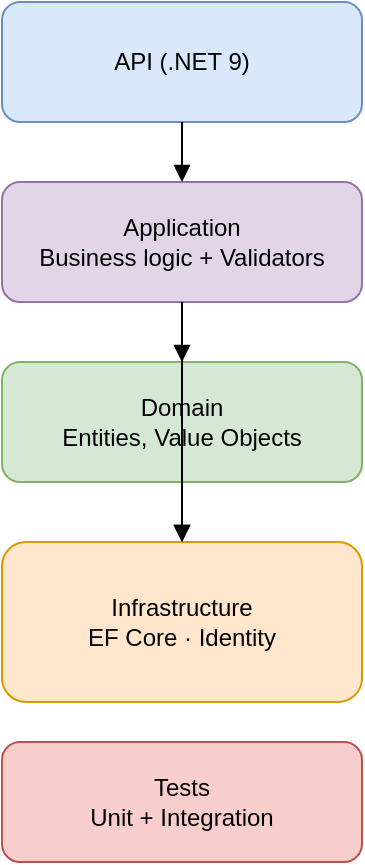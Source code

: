 <mxfile version="27.2.0">
  <diagram name="Architecture" id="wESn1yHIpQciCKVw4hvx">
    <mxGraphModel dx="1187" dy="1022" grid="1" gridSize="10" guides="1" tooltips="1" connect="1" arrows="1" fold="1" page="1" pageScale="1" pageWidth="850" pageHeight="1100" math="0" shadow="0">
      <root>
        <mxCell id="0" />
        <mxCell id="1" parent="0" />
        <mxCell id="ReZV5Cn2HRO34vYH6zyg-1" value="API (.NET 9)" style="rounded=1;whiteSpace=wrap;html=1;fillColor=#dae8fc;strokeColor=#6c8ebf;" vertex="1" parent="1">
          <mxGeometry x="360" y="20" width="180" height="60" as="geometry" />
        </mxCell>
        <mxCell id="ReZV5Cn2HRO34vYH6zyg-2" value="Application&lt;br&gt;Business logic + Validators" style="rounded=1;whiteSpace=wrap;html=1;fillColor=#e1d5e7;strokeColor=#9673a6;" vertex="1" parent="1">
          <mxGeometry x="360" y="110" width="180" height="60" as="geometry" />
        </mxCell>
        <mxCell id="ReZV5Cn2HRO34vYH6zyg-3" value="Domain&lt;br&gt;Entities, Value Objects" style="rounded=1;whiteSpace=wrap;html=1;fillColor=#d5e8d4;strokeColor=#82b366;" vertex="1" parent="1">
          <mxGeometry x="360" y="200" width="180" height="60" as="geometry" />
        </mxCell>
        <mxCell id="ReZV5Cn2HRO34vYH6zyg-4" value="Infrastructure&lt;br&gt;EF Core · Identity" style="rounded=1;whiteSpace=wrap;html=1;fillColor=#ffe6cc;strokeColor=#d79b00;" vertex="1" parent="1">
          <mxGeometry x="360" y="290" width="180" height="80" as="geometry" />
        </mxCell>
        <mxCell id="ReZV5Cn2HRO34vYH6zyg-5" value="Tests&#xa;Unit + Integration" style="rounded=1;whiteSpace=wrap;html=1;fillColor=#f8cecc;strokeColor=#b85450;" vertex="1" parent="1">
          <mxGeometry x="360" y="390" width="180" height="60" as="geometry" />
        </mxCell>
        <mxCell id="ReZV5Cn2HRO34vYH6zyg-6" style="endArrow=block;endFill=1;" edge="1" parent="1" source="ReZV5Cn2HRO34vYH6zyg-1" target="ReZV5Cn2HRO34vYH6zyg-2">
          <mxGeometry relative="1" as="geometry" />
        </mxCell>
        <mxCell id="ReZV5Cn2HRO34vYH6zyg-7" style="endArrow=block;endFill=1;" edge="1" parent="1" source="ReZV5Cn2HRO34vYH6zyg-2" target="ReZV5Cn2HRO34vYH6zyg-3">
          <mxGeometry relative="1" as="geometry" />
        </mxCell>
        <mxCell id="ReZV5Cn2HRO34vYH6zyg-8" style="endArrow=block;endFill=1;" edge="1" parent="1" source="ReZV5Cn2HRO34vYH6zyg-2" target="ReZV5Cn2HRO34vYH6zyg-4">
          <mxGeometry relative="1" as="geometry" />
        </mxCell>
        <mxCell id="ReZV5Cn2HRO34vYH6zyg-9" style="endArrow=block;endFill=1;" edge="1" parent="1" source="ReZV5Cn2HRO34vYH6zyg-3" target="ReZV5Cn2HRO34vYH6zyg-4">
          <mxGeometry relative="1" as="geometry" />
        </mxCell>
      </root>
    </mxGraphModel>
  </diagram>
</mxfile>
